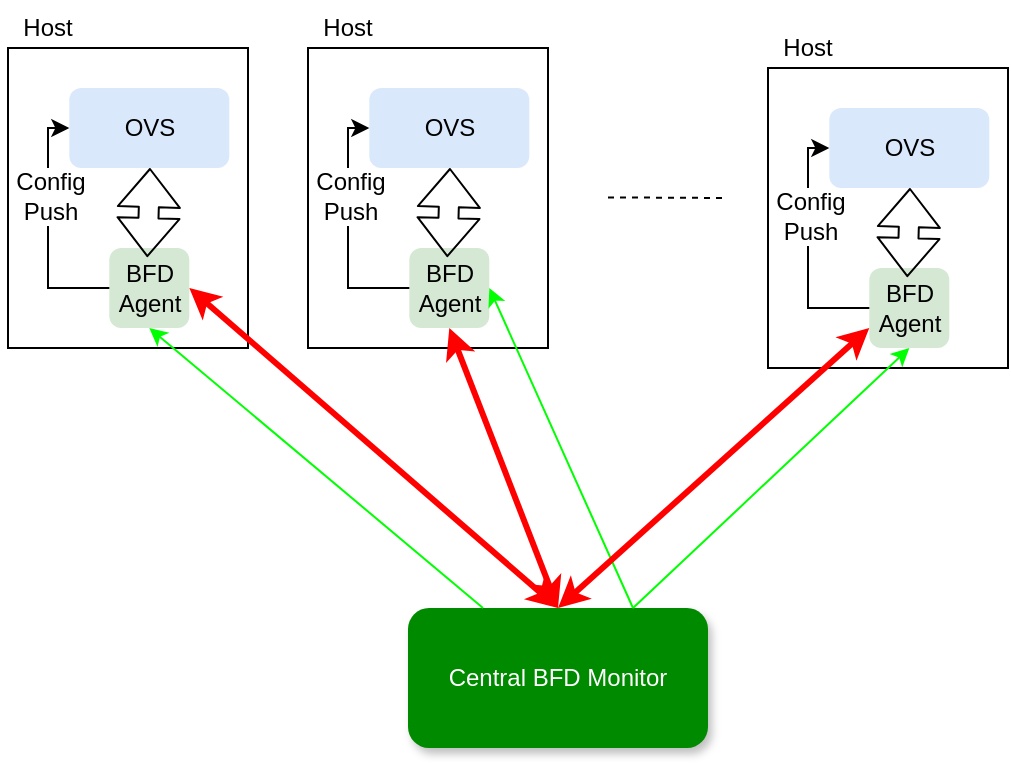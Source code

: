 <mxfile version="12.4.2" type="github" pages="1">
  <diagram id="HozCwNSfqqugQ0Yzk6nG" name="Page-1">
    <mxGraphModel dx="1986" dy="1148" grid="1" gridSize="10" guides="1" tooltips="1" connect="1" arrows="1" fold="1" page="1" pageScale="1" pageWidth="1100" pageHeight="850" math="0" shadow="0">
      <root>
        <mxCell id="0"/>
        <mxCell id="1" parent="0"/>
        <mxCell id="-FQGyZQafQDy_hneOG7Y-9" value="Central BFD Monitor" style="rounded=1;whiteSpace=wrap;html=1;fillColor=#008a00;strokeColor=none;fontColor=#ffffff;gradientColor=none;shadow=1;" vertex="1" parent="1">
          <mxGeometry x="380" y="380" width="150" height="70" as="geometry"/>
        </mxCell>
        <mxCell id="-FQGyZQafQDy_hneOG7Y-12" value="" style="group" vertex="1" connectable="0" parent="1">
          <mxGeometry x="180" y="80" width="120" height="170" as="geometry"/>
        </mxCell>
        <mxCell id="-FQGyZQafQDy_hneOG7Y-10" value="" style="rounded=0;whiteSpace=wrap;html=1;" vertex="1" parent="-FQGyZQafQDy_hneOG7Y-12">
          <mxGeometry y="20" width="120" height="150" as="geometry"/>
        </mxCell>
        <mxCell id="-FQGyZQafQDy_hneOG7Y-1" value="OVS" style="rounded=1;whiteSpace=wrap;html=1;fillColor=#dae8fc;strokeColor=none;" vertex="1" parent="-FQGyZQafQDy_hneOG7Y-12">
          <mxGeometry x="30.66" y="40" width="80" height="40" as="geometry"/>
        </mxCell>
        <mxCell id="-FQGyZQafQDy_hneOG7Y-2" value="BFD&lt;br&gt;Agent" style="rounded=1;whiteSpace=wrap;html=1;fillColor=#d5e8d4;strokeColor=none;" vertex="1" parent="-FQGyZQafQDy_hneOG7Y-12">
          <mxGeometry x="50.66" y="120" width="40" height="40" as="geometry"/>
        </mxCell>
        <mxCell id="-FQGyZQafQDy_hneOG7Y-3" value="" style="shape=flexArrow;endArrow=classic;startArrow=classic;html=1;entryX=0.475;entryY=0.114;entryDx=0;entryDy=0;entryPerimeter=0;" edge="1" parent="-FQGyZQafQDy_hneOG7Y-12" target="-FQGyZQafQDy_hneOG7Y-2">
          <mxGeometry width="50" height="50" relative="1" as="geometry">
            <mxPoint x="71" y="80" as="sourcePoint"/>
            <mxPoint x="80.66" y="100" as="targetPoint"/>
          </mxGeometry>
        </mxCell>
        <mxCell id="-FQGyZQafQDy_hneOG7Y-7" value="" style="endArrow=classic;html=1;exitX=0;exitY=0.5;exitDx=0;exitDy=0;entryX=0;entryY=0.5;entryDx=0;entryDy=0;edgeStyle=orthogonalEdgeStyle;rounded=0;" edge="1" parent="-FQGyZQafQDy_hneOG7Y-12" source="-FQGyZQafQDy_hneOG7Y-2" target="-FQGyZQafQDy_hneOG7Y-1">
          <mxGeometry width="50" height="50" relative="1" as="geometry">
            <mxPoint x="20" y="310" as="sourcePoint"/>
            <mxPoint x="70" y="260" as="targetPoint"/>
            <Array as="points">
              <mxPoint x="20" y="140"/>
              <mxPoint x="20" y="60"/>
            </Array>
          </mxGeometry>
        </mxCell>
        <mxCell id="-FQGyZQafQDy_hneOG7Y-8" value="Config&lt;br&gt;Push" style="text;html=1;align=center;verticalAlign=middle;resizable=0;points=[];;labelBackgroundColor=#ffffff;" vertex="1" connectable="0" parent="-FQGyZQafQDy_hneOG7Y-7">
          <mxGeometry x="0.26" y="-1" relative="1" as="geometry">
            <mxPoint as="offset"/>
          </mxGeometry>
        </mxCell>
        <mxCell id="-FQGyZQafQDy_hneOG7Y-11" value="Host" style="text;html=1;strokeColor=none;fillColor=none;align=center;verticalAlign=middle;whiteSpace=wrap;rounded=0;shadow=1;" vertex="1" parent="-FQGyZQafQDy_hneOG7Y-12">
          <mxGeometry width="40" height="20" as="geometry"/>
        </mxCell>
        <mxCell id="-FQGyZQafQDy_hneOG7Y-13" value="" style="group" vertex="1" connectable="0" parent="1">
          <mxGeometry x="330" y="80" width="120" height="170" as="geometry"/>
        </mxCell>
        <mxCell id="-FQGyZQafQDy_hneOG7Y-14" value="" style="rounded=0;whiteSpace=wrap;html=1;" vertex="1" parent="-FQGyZQafQDy_hneOG7Y-13">
          <mxGeometry y="20" width="120" height="150" as="geometry"/>
        </mxCell>
        <mxCell id="-FQGyZQafQDy_hneOG7Y-15" value="OVS" style="rounded=1;whiteSpace=wrap;html=1;fillColor=#dae8fc;strokeColor=none;" vertex="1" parent="-FQGyZQafQDy_hneOG7Y-13">
          <mxGeometry x="30.66" y="40" width="80" height="40" as="geometry"/>
        </mxCell>
        <mxCell id="-FQGyZQafQDy_hneOG7Y-16" value="BFD&lt;br&gt;Agent" style="rounded=1;whiteSpace=wrap;html=1;fillColor=#d5e8d4;strokeColor=none;" vertex="1" parent="-FQGyZQafQDy_hneOG7Y-13">
          <mxGeometry x="50.66" y="120" width="40" height="40" as="geometry"/>
        </mxCell>
        <mxCell id="-FQGyZQafQDy_hneOG7Y-17" value="" style="shape=flexArrow;endArrow=classic;startArrow=classic;html=1;entryX=0.475;entryY=0.114;entryDx=0;entryDy=0;entryPerimeter=0;" edge="1" parent="-FQGyZQafQDy_hneOG7Y-13" target="-FQGyZQafQDy_hneOG7Y-16">
          <mxGeometry width="50" height="50" relative="1" as="geometry">
            <mxPoint x="71" y="80" as="sourcePoint"/>
            <mxPoint x="80.66" y="100" as="targetPoint"/>
          </mxGeometry>
        </mxCell>
        <mxCell id="-FQGyZQafQDy_hneOG7Y-18" value="" style="endArrow=classic;html=1;exitX=0;exitY=0.5;exitDx=0;exitDy=0;entryX=0;entryY=0.5;entryDx=0;entryDy=0;edgeStyle=orthogonalEdgeStyle;rounded=0;" edge="1" parent="-FQGyZQafQDy_hneOG7Y-13" source="-FQGyZQafQDy_hneOG7Y-16" target="-FQGyZQafQDy_hneOG7Y-15">
          <mxGeometry width="50" height="50" relative="1" as="geometry">
            <mxPoint x="20" y="310" as="sourcePoint"/>
            <mxPoint x="70" y="260" as="targetPoint"/>
            <Array as="points">
              <mxPoint x="20" y="140"/>
              <mxPoint x="20" y="60"/>
            </Array>
          </mxGeometry>
        </mxCell>
        <mxCell id="-FQGyZQafQDy_hneOG7Y-19" value="Config&lt;br&gt;Push" style="text;html=1;align=center;verticalAlign=middle;resizable=0;points=[];;labelBackgroundColor=#ffffff;" vertex="1" connectable="0" parent="-FQGyZQafQDy_hneOG7Y-18">
          <mxGeometry x="0.26" y="-1" relative="1" as="geometry">
            <mxPoint as="offset"/>
          </mxGeometry>
        </mxCell>
        <mxCell id="-FQGyZQafQDy_hneOG7Y-20" value="Host" style="text;html=1;strokeColor=none;fillColor=none;align=center;verticalAlign=middle;whiteSpace=wrap;rounded=0;shadow=1;" vertex="1" parent="-FQGyZQafQDy_hneOG7Y-13">
          <mxGeometry width="40" height="20" as="geometry"/>
        </mxCell>
        <mxCell id="-FQGyZQafQDy_hneOG7Y-29" value="" style="group" vertex="1" connectable="0" parent="1">
          <mxGeometry x="560" y="90" width="120" height="170" as="geometry"/>
        </mxCell>
        <mxCell id="-FQGyZQafQDy_hneOG7Y-30" value="" style="rounded=0;whiteSpace=wrap;html=1;" vertex="1" parent="-FQGyZQafQDy_hneOG7Y-29">
          <mxGeometry y="20" width="120" height="150" as="geometry"/>
        </mxCell>
        <mxCell id="-FQGyZQafQDy_hneOG7Y-31" value="OVS" style="rounded=1;whiteSpace=wrap;html=1;fillColor=#dae8fc;strokeColor=none;" vertex="1" parent="-FQGyZQafQDy_hneOG7Y-29">
          <mxGeometry x="30.66" y="40" width="80" height="40" as="geometry"/>
        </mxCell>
        <mxCell id="-FQGyZQafQDy_hneOG7Y-32" value="BFD&lt;br&gt;Agent" style="rounded=1;whiteSpace=wrap;html=1;fillColor=#d5e8d4;strokeColor=none;" vertex="1" parent="-FQGyZQafQDy_hneOG7Y-29">
          <mxGeometry x="50.66" y="120" width="40" height="40" as="geometry"/>
        </mxCell>
        <mxCell id="-FQGyZQafQDy_hneOG7Y-33" value="" style="shape=flexArrow;endArrow=classic;startArrow=classic;html=1;entryX=0.475;entryY=0.114;entryDx=0;entryDy=0;entryPerimeter=0;" edge="1" parent="-FQGyZQafQDy_hneOG7Y-29" target="-FQGyZQafQDy_hneOG7Y-32">
          <mxGeometry width="50" height="50" relative="1" as="geometry">
            <mxPoint x="71" y="80" as="sourcePoint"/>
            <mxPoint x="80.66" y="100" as="targetPoint"/>
          </mxGeometry>
        </mxCell>
        <mxCell id="-FQGyZQafQDy_hneOG7Y-34" value="" style="endArrow=classic;html=1;exitX=0;exitY=0.5;exitDx=0;exitDy=0;entryX=0;entryY=0.5;entryDx=0;entryDy=0;edgeStyle=orthogonalEdgeStyle;rounded=0;" edge="1" parent="-FQGyZQafQDy_hneOG7Y-29" source="-FQGyZQafQDy_hneOG7Y-32" target="-FQGyZQafQDy_hneOG7Y-31">
          <mxGeometry width="50" height="50" relative="1" as="geometry">
            <mxPoint x="20" y="310" as="sourcePoint"/>
            <mxPoint x="70" y="260" as="targetPoint"/>
            <Array as="points">
              <mxPoint x="20" y="140"/>
              <mxPoint x="20" y="60"/>
            </Array>
          </mxGeometry>
        </mxCell>
        <mxCell id="-FQGyZQafQDy_hneOG7Y-35" value="Config&lt;br&gt;Push" style="text;html=1;align=center;verticalAlign=middle;resizable=0;points=[];;labelBackgroundColor=#ffffff;" vertex="1" connectable="0" parent="-FQGyZQafQDy_hneOG7Y-34">
          <mxGeometry x="0.26" y="-1" relative="1" as="geometry">
            <mxPoint as="offset"/>
          </mxGeometry>
        </mxCell>
        <mxCell id="-FQGyZQafQDy_hneOG7Y-36" value="Host" style="text;html=1;strokeColor=none;fillColor=none;align=center;verticalAlign=middle;whiteSpace=wrap;rounded=0;shadow=1;" vertex="1" parent="-FQGyZQafQDy_hneOG7Y-29">
          <mxGeometry width="40" height="20" as="geometry"/>
        </mxCell>
        <mxCell id="-FQGyZQafQDy_hneOG7Y-38" value="" style="endArrow=none;dashed=1;html=1;" edge="1" parent="1">
          <mxGeometry width="50" height="50" relative="1" as="geometry">
            <mxPoint x="480" y="174.71" as="sourcePoint"/>
            <mxPoint x="540" y="175" as="targetPoint"/>
          </mxGeometry>
        </mxCell>
        <mxCell id="-FQGyZQafQDy_hneOG7Y-39" value="" style="endArrow=classic;html=1;exitX=0.25;exitY=0;exitDx=0;exitDy=0;entryX=0.5;entryY=1;entryDx=0;entryDy=0;strokeColor=#00FF00;" edge="1" parent="1" source="-FQGyZQafQDy_hneOG7Y-9" target="-FQGyZQafQDy_hneOG7Y-2">
          <mxGeometry width="50" height="50" relative="1" as="geometry">
            <mxPoint x="180" y="520" as="sourcePoint"/>
            <mxPoint x="230" y="470" as="targetPoint"/>
          </mxGeometry>
        </mxCell>
        <mxCell id="-FQGyZQafQDy_hneOG7Y-40" value="" style="endArrow=classic;html=1;exitX=0.75;exitY=0;exitDx=0;exitDy=0;entryX=1;entryY=0.5;entryDx=0;entryDy=0;strokeColor=#00FF00;" edge="1" parent="1" source="-FQGyZQafQDy_hneOG7Y-9" target="-FQGyZQafQDy_hneOG7Y-16">
          <mxGeometry width="50" height="50" relative="1" as="geometry">
            <mxPoint x="486.84" y="370" as="sourcePoint"/>
            <mxPoint x="340.0" y="210" as="targetPoint"/>
          </mxGeometry>
        </mxCell>
        <mxCell id="-FQGyZQafQDy_hneOG7Y-42" value="" style="endArrow=classic;html=1;exitX=0.75;exitY=0;exitDx=0;exitDy=0;entryX=0.5;entryY=1;entryDx=0;entryDy=0;strokeColor=#00FF00;" edge="1" parent="1" source="-FQGyZQafQDy_hneOG7Y-9" target="-FQGyZQafQDy_hneOG7Y-32">
          <mxGeometry width="50" height="50" relative="1" as="geometry">
            <mxPoint x="656.84" y="400" as="sourcePoint"/>
            <mxPoint x="510" y="240" as="targetPoint"/>
          </mxGeometry>
        </mxCell>
        <mxCell id="-FQGyZQafQDy_hneOG7Y-43" value="" style="endArrow=classic;startArrow=classic;html=1;strokeColor=#FF0000;strokeWidth=3;exitX=0.5;exitY=0;exitDx=0;exitDy=0;entryX=1;entryY=0.5;entryDx=0;entryDy=0;" edge="1" parent="1" source="-FQGyZQafQDy_hneOG7Y-9" target="-FQGyZQafQDy_hneOG7Y-2">
          <mxGeometry width="50" height="50" relative="1" as="geometry">
            <mxPoint x="180" y="520" as="sourcePoint"/>
            <mxPoint x="230" y="470" as="targetPoint"/>
          </mxGeometry>
        </mxCell>
        <mxCell id="-FQGyZQafQDy_hneOG7Y-44" value="" style="endArrow=classic;startArrow=classic;html=1;strokeColor=#FF0000;strokeWidth=3;exitX=0.5;exitY=0;exitDx=0;exitDy=0;entryX=0.5;entryY=1;entryDx=0;entryDy=0;" edge="1" parent="1" source="-FQGyZQafQDy_hneOG7Y-9" target="-FQGyZQafQDy_hneOG7Y-16">
          <mxGeometry width="50" height="50" relative="1" as="geometry">
            <mxPoint x="774.34" y="480" as="sourcePoint"/>
            <mxPoint x="590.0" y="320" as="targetPoint"/>
          </mxGeometry>
        </mxCell>
        <mxCell id="-FQGyZQafQDy_hneOG7Y-45" value="" style="endArrow=classic;startArrow=classic;html=1;strokeColor=#FF0000;strokeWidth=3;entryX=0;entryY=0.75;entryDx=0;entryDy=0;" edge="1" parent="1" target="-FQGyZQafQDy_hneOG7Y-32">
          <mxGeometry width="50" height="50" relative="1" as="geometry">
            <mxPoint x="455" y="380" as="sourcePoint"/>
            <mxPoint x="690" y="270" as="targetPoint"/>
          </mxGeometry>
        </mxCell>
      </root>
    </mxGraphModel>
  </diagram>
</mxfile>
